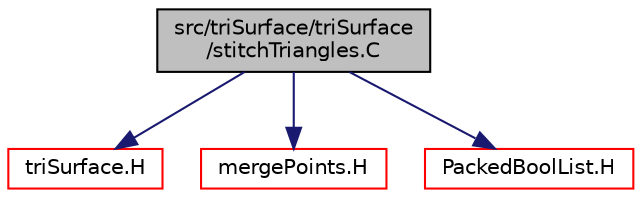 digraph "src/triSurface/triSurface/stitchTriangles.C"
{
  bgcolor="transparent";
  edge [fontname="Helvetica",fontsize="10",labelfontname="Helvetica",labelfontsize="10"];
  node [fontname="Helvetica",fontsize="10",shape=record];
  Node1 [label="src/triSurface/triSurface\l/stitchTriangles.C",height=0.2,width=0.4,color="black", fillcolor="grey75", style="filled", fontcolor="black"];
  Node1 -> Node2 [color="midnightblue",fontsize="10",style="solid",fontname="Helvetica"];
  Node2 [label="triSurface.H",height=0.2,width=0.4,color="red",URL="$a10489.html"];
  Node1 -> Node3 [color="midnightblue",fontsize="10",style="solid",fontname="Helvetica"];
  Node3 [label="mergePoints.H",height=0.2,width=0.4,color="red",URL="$a08550.html",tooltip="Merge points. See below. "];
  Node1 -> Node4 [color="midnightblue",fontsize="10",style="solid",fontname="Helvetica"];
  Node4 [label="PackedBoolList.H",height=0.2,width=0.4,color="red",URL="$a07648.html"];
}
